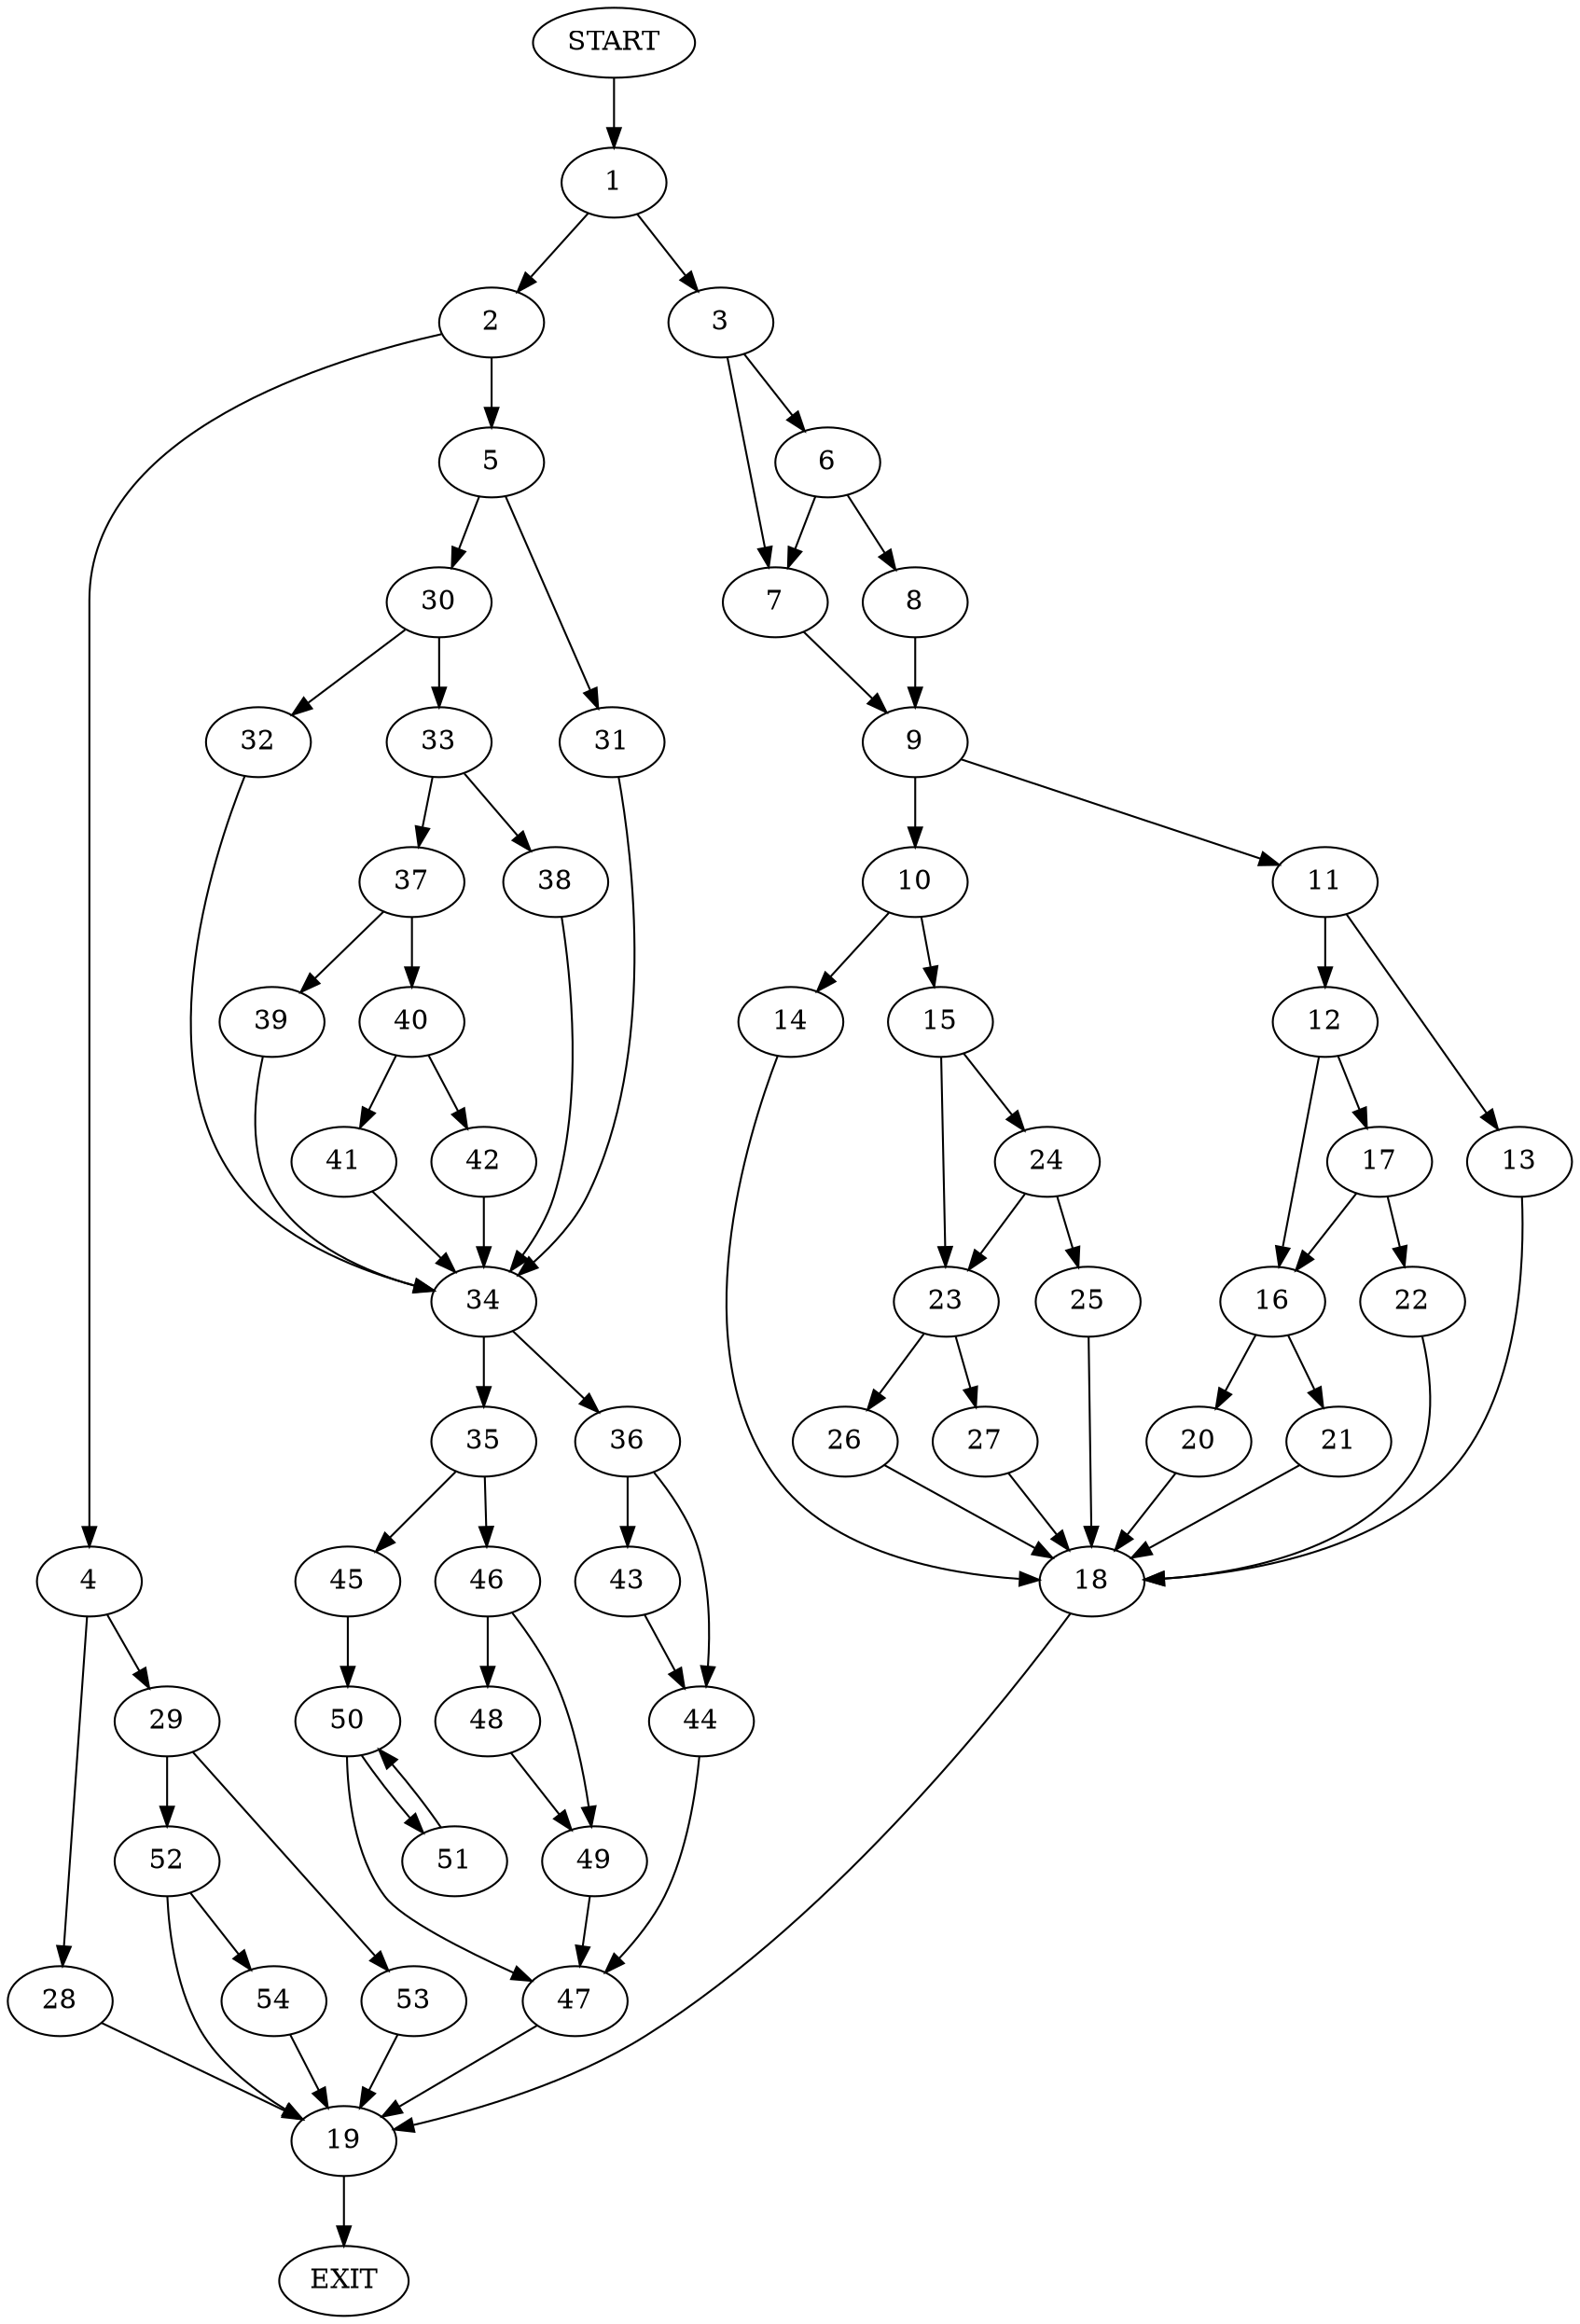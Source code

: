 digraph {
0 [label="START"]
55 [label="EXIT"]
0 -> 1
1 -> 2
1 -> 3
2 -> 4
2 -> 5
3 -> 6
3 -> 7
6 -> 8
6 -> 7
7 -> 9
8 -> 9
9 -> 10
9 -> 11
11 -> 12
11 -> 13
10 -> 14
10 -> 15
12 -> 16
12 -> 17
13 -> 18
18 -> 19
16 -> 20
16 -> 21
17 -> 16
17 -> 22
22 -> 18
20 -> 18
21 -> 18
14 -> 18
15 -> 23
15 -> 24
24 -> 25
24 -> 23
23 -> 26
23 -> 27
25 -> 18
26 -> 18
27 -> 18
19 -> 55
4 -> 28
4 -> 29
5 -> 30
5 -> 31
30 -> 32
30 -> 33
31 -> 34
34 -> 35
34 -> 36
32 -> 34
33 -> 37
33 -> 38
38 -> 34
37 -> 39
37 -> 40
39 -> 34
40 -> 41
40 -> 42
41 -> 34
42 -> 34
36 -> 43
36 -> 44
35 -> 45
35 -> 46
43 -> 44
44 -> 47
47 -> 19
46 -> 48
46 -> 49
45 -> 50
49 -> 47
48 -> 49
50 -> 51
50 -> 47
51 -> 50
29 -> 52
29 -> 53
28 -> 19
53 -> 19
52 -> 54
52 -> 19
54 -> 19
}
